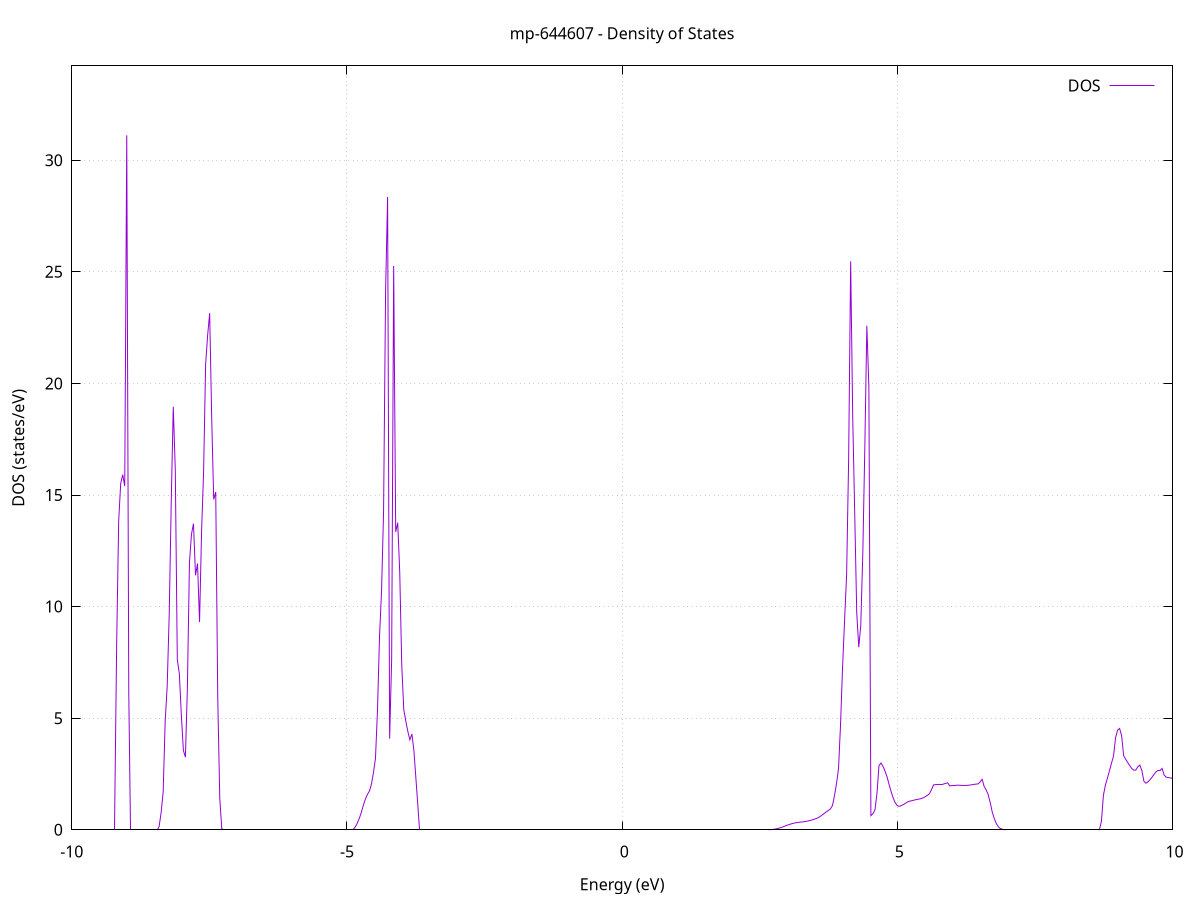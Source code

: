 set title 'mp-644607 - Density of States'
set xlabel 'Energy (eV)'
set ylabel 'DOS (states/eV)'
set grid
set xrange [-10:10]
set yrange [0:34.229]
set xzeroaxis lt -1
set terminal png size 800,600
set output 'mp-644607_dos_gnuplot.png'
plot '-' using 1:2 with lines title 'DOS'
-27.739600 0.000000
-27.702900 0.000000
-27.666100 0.000000
-27.629400 0.000000
-27.592600 0.000000
-27.555900 0.000000
-27.519200 0.000000
-27.482400 0.000000
-27.445700 0.000000
-27.408900 0.000000
-27.372200 0.000000
-27.335500 0.000000
-27.298700 0.000000
-27.262000 0.000000
-27.225200 0.000000
-27.188500 0.000000
-27.151700 0.000000
-27.115000 0.000000
-27.078300 0.000000
-27.041500 0.000000
-27.004800 0.000000
-26.968000 0.000000
-26.931300 0.000000
-26.894600 0.000000
-26.857800 0.000000
-26.821100 0.000000
-26.784300 0.000000
-26.747600 0.000000
-26.710800 0.000000
-26.674100 0.000000
-26.637400 0.000000
-26.600600 0.000000
-26.563900 0.000000
-26.527100 0.000000
-26.490400 0.000000
-26.453700 0.000000
-26.416900 0.000000
-26.380200 0.000000
-26.343400 0.000000
-26.306700 0.000000
-26.269900 0.000000
-26.233200 0.000000
-26.196500 0.000000
-26.159700 0.000000
-26.123000 0.000000
-26.086200 0.000000
-26.049500 0.000000
-26.012700 0.000000
-25.976000 0.000000
-25.939300 0.000000
-25.902500 0.000000
-25.865800 0.000000
-25.829000 0.000000
-25.792300 0.000000
-25.755600 0.000000
-25.718800 0.000000
-25.682100 0.000000
-25.645300 0.000000
-25.608600 0.000000
-25.571800 0.000000
-25.535100 0.000000
-25.498400 0.000000
-25.461600 0.000000
-25.424900 0.000000
-25.388100 0.000000
-25.351400 0.000000
-25.314700 0.000000
-25.277900 0.000000
-25.241200 0.000000
-25.204400 0.000000
-25.167700 0.000000
-25.130900 0.000000
-25.094200 0.000000
-25.057500 0.000000
-25.020700 0.000000
-24.984000 0.000000
-24.947200 0.000000
-24.910500 0.000000
-24.873700 0.000000
-24.837000 0.000000
-24.800300 0.000000
-24.763500 0.000000
-24.726800 0.000000
-24.690000 0.000000
-24.653300 0.000000
-24.616600 0.000000
-24.579800 0.000000
-24.543100 0.000000
-24.506300 0.000000
-24.469600 0.000000
-24.432800 0.000000
-24.396100 0.079300
-24.359400 6.054900
-24.322600 13.967600
-24.285900 25.763000
-24.249100 58.579500
-24.212400 0.000000
-24.175700 0.000000
-24.138900 0.000000
-24.102200 0.000000
-24.065400 0.000000
-24.028700 0.000000
-23.991900 0.000000
-23.955200 0.000000
-23.918500 0.000000
-23.881700 0.000000
-23.845000 0.000000
-23.808200 0.000000
-23.771500 0.000000
-23.734800 0.000000
-23.698000 0.000000
-23.661300 0.000000
-23.624500 0.000000
-23.587800 0.000000
-23.551000 0.000000
-23.514300 0.000000
-23.477600 0.000000
-23.440800 0.000000
-23.404100 0.000000
-23.367300 0.000000
-23.330600 0.000000
-23.293800 49.727400
-23.257100 46.551300
-23.220400 0.000000
-23.183600 0.000000
-23.146900 0.000000
-23.110100 0.000000
-23.073400 0.000000
-23.036700 0.000000
-22.999900 0.000000
-22.963200 0.000000
-22.926400 0.000000
-22.889700 0.000000
-22.852900 0.000000
-22.816200 0.000000
-22.779500 0.000000
-22.742700 0.000000
-22.706000 0.000000
-22.669200 0.000000
-22.632500 0.000000
-22.595800 0.000000
-22.559000 0.000000
-22.522300 0.000000
-22.485500 0.000000
-22.448800 0.000000
-22.412000 0.000000
-22.375300 0.000000
-22.338600 0.000000
-22.301800 0.000000
-22.265100 0.000000
-22.228300 0.000000
-22.191600 0.000000
-22.154800 0.000000
-22.118100 0.000000
-22.081400 0.000000
-22.044600 0.000000
-22.007900 0.000000
-21.971100 0.000000
-21.934400 0.000000
-21.897700 0.000000
-21.860900 0.000000
-21.824200 0.000000
-21.787400 0.000000
-21.750700 0.000000
-21.713900 0.000000
-21.677200 0.000000
-21.640500 0.000000
-21.603700 0.000000
-21.567000 0.000000
-21.530200 0.000000
-21.493500 0.000000
-21.456800 0.000000
-21.420000 0.000000
-21.383300 0.000000
-21.346500 0.000000
-21.309800 0.000000
-21.273000 0.000000
-21.236300 0.000000
-21.199600 0.000000
-21.162800 0.000000
-21.126100 0.000000
-21.089300 0.000000
-21.052600 0.000000
-21.015900 0.000000
-20.979100 0.000000
-20.942400 0.000000
-20.905600 0.000000
-20.868900 0.000000
-20.832100 0.000000
-20.795400 0.000000
-20.758700 0.000000
-20.721900 0.000000
-20.685200 0.000000
-20.648400 0.000000
-20.611700 0.000000
-20.574900 0.000000
-20.538200 0.000000
-20.501500 0.000000
-20.464700 0.000000
-20.428000 0.000000
-20.391200 0.000000
-20.354500 0.000000
-20.317800 0.000000
-20.281000 0.000000
-20.244300 0.000000
-20.207500 0.000000
-20.170800 0.000000
-20.134000 0.000000
-20.097300 0.000000
-20.060600 0.000000
-20.023800 0.000000
-19.987100 0.000000
-19.950300 0.000000
-19.913600 0.000000
-19.876900 0.000000
-19.840100 0.000000
-19.803400 0.000000
-19.766600 0.000000
-19.729900 0.000000
-19.693100 0.000000
-19.656400 0.000000
-19.619700 0.000000
-19.582900 0.000000
-19.546200 0.000000
-19.509400 0.000000
-19.472700 0.000000
-19.436000 0.000000
-19.399200 0.000000
-19.362500 0.000000
-19.325700 0.000000
-19.289000 0.000000
-19.252200 0.000000
-19.215500 0.000000
-19.178800 0.000000
-19.142000 0.000000
-19.105300 0.000000
-19.068500 0.000000
-19.031800 0.000000
-18.995000 0.000000
-18.958300 0.000000
-18.921600 0.000000
-18.884800 0.000000
-18.848100 0.000000
-18.811300 0.000000
-18.774600 0.000000
-18.737900 0.000000
-18.701100 0.000000
-18.664400 0.000000
-18.627600 0.000000
-18.590900 0.000000
-18.554100 0.000000
-18.517400 0.000000
-18.480700 0.000000
-18.443900 0.000000
-18.407200 0.000000
-18.370400 0.000000
-18.333700 0.000000
-18.297000 0.000000
-18.260200 0.000000
-18.223500 0.000000
-18.186700 0.000000
-18.150000 0.000000
-18.113200 0.000000
-18.076500 0.000000
-18.039800 0.000000
-18.003000 0.000000
-17.966300 0.000000
-17.929500 0.000000
-17.892800 0.000000
-17.856000 0.000000
-17.819300 0.000000
-17.782600 0.000000
-17.745800 0.000000
-17.709100 0.000000
-17.672300 0.000000
-17.635600 0.000000
-17.598900 0.000000
-17.562100 0.000000
-17.525400 0.000000
-17.488600 0.000000
-17.451900 0.000000
-17.415100 0.000000
-17.378400 0.000000
-17.341700 0.000000
-17.304900 0.000000
-17.268200 0.000000
-17.231400 0.000000
-17.194700 0.000000
-17.158000 0.000000
-17.121200 0.000000
-17.084500 0.000000
-17.047700 0.000000
-17.011000 0.000000
-16.974200 0.000000
-16.937500 0.000000
-16.900800 0.000000
-16.864000 0.000000
-16.827300 0.000000
-16.790500 0.000000
-16.753800 0.000000
-16.717100 0.000000
-16.680300 0.000000
-16.643600 0.000000
-16.606800 0.000000
-16.570100 0.000000
-16.533300 0.000000
-16.496600 0.000000
-16.459900 0.000000
-16.423100 0.000000
-16.386400 0.000000
-16.349600 0.000000
-16.312900 0.000000
-16.276100 0.000000
-16.239400 0.000000
-16.202700 0.000000
-16.165900 0.000000
-16.129200 0.000000
-16.092400 0.000000
-16.055700 0.000000
-16.019000 0.000000
-15.982200 0.000000
-15.945500 0.000000
-15.908700 0.000000
-15.872000 0.000000
-15.835200 0.000000
-15.798500 0.000000
-15.761800 0.000000
-15.725000 0.000000
-15.688300 0.000000
-15.651500 0.000000
-15.614800 0.000000
-15.578100 0.000000
-15.541300 0.000000
-15.504600 0.000000
-15.467800 0.000000
-15.431100 0.000000
-15.394300 0.000000
-15.357600 0.000000
-15.320900 0.000000
-15.284100 0.000000
-15.247400 0.000000
-15.210600 0.000000
-15.173900 0.000000
-15.137100 0.000000
-15.100400 0.000000
-15.063700 0.000000
-15.026900 0.000000
-14.990200 0.000000
-14.953400 0.000000
-14.916700 0.000000
-14.880000 0.000000
-14.843200 0.000000
-14.806500 0.000000
-14.769700 0.000000
-14.733000 0.000000
-14.696200 0.000000
-14.659500 0.000000
-14.622800 0.000000
-14.586000 0.000000
-14.549300 0.000000
-14.512500 0.000000
-14.475800 0.000000
-14.439100 0.000000
-14.402300 0.000000
-14.365600 0.000000
-14.328800 0.000000
-14.292100 0.000000
-14.255300 0.000000
-14.218600 0.000000
-14.181900 0.000000
-14.145100 0.000000
-14.108400 0.000000
-14.071600 0.000000
-14.034900 0.000000
-13.998200 0.000000
-13.961400 0.000000
-13.924700 0.000000
-13.887900 0.000000
-13.851200 0.000000
-13.814400 0.000000
-13.777700 0.000000
-13.741000 0.000000
-13.704200 0.000000
-13.667500 0.000000
-13.630700 0.000000
-13.594000 0.000000
-13.557200 0.000000
-13.520500 0.000000
-13.483800 0.000000
-13.447000 0.000000
-13.410300 0.000000
-13.373500 0.000000
-13.336800 0.000000
-13.300100 0.000000
-13.263300 0.000000
-13.226600 0.000000
-13.189800 0.000000
-13.153100 0.000000
-13.116300 0.000000
-13.079600 0.000000
-13.042900 0.000000
-13.006100 0.000000
-12.969400 0.000000
-12.932600 0.000000
-12.895900 0.000000
-12.859200 0.000000
-12.822400 0.000000
-12.785700 0.000000
-12.748900 0.000000
-12.712200 0.000000
-12.675400 0.000000
-12.638700 0.000000
-12.602000 0.000000
-12.565200 0.000000
-12.528500 0.000000
-12.491700 0.000000
-12.455000 0.000000
-12.418300 0.000000
-12.381500 0.000000
-12.344800 0.000000
-12.308000 0.000000
-12.271300 0.000000
-12.234500 0.000000
-12.197800 0.000000
-12.161100 0.000000
-12.124300 0.000000
-12.087600 0.000000
-12.050800 0.000000
-12.014100 0.000000
-11.977300 0.000000
-11.940600 0.000000
-11.903900 0.000000
-11.867100 0.000000
-11.830400 0.000000
-11.793600 0.000000
-11.756900 0.000000
-11.720200 0.000000
-11.683400 0.000000
-11.646700 0.000000
-11.609900 0.000000
-11.573200 0.000000
-11.536400 0.000000
-11.499700 0.000000
-11.463000 0.000000
-11.426200 0.000000
-11.389500 0.000000
-11.352700 0.000000
-11.316000 0.000000
-11.279300 0.000000
-11.242500 0.000000
-11.205800 0.000000
-11.169000 0.000000
-11.132300 0.000000
-11.095500 0.000000
-11.058800 0.000000
-11.022100 0.000000
-10.985300 0.000000
-10.948600 0.000000
-10.911800 0.000000
-10.875100 0.000000
-10.838300 0.000000
-10.801600 0.000000
-10.764900 0.000000
-10.728100 0.000000
-10.691400 0.000000
-10.654600 0.000000
-10.617900 0.000000
-10.581200 0.000000
-10.544400 0.000000
-10.507700 0.000000
-10.470900 0.000000
-10.434200 0.000000
-10.397400 0.000000
-10.360700 0.000000
-10.324000 0.000000
-10.287200 0.000000
-10.250500 0.000000
-10.213700 0.000000
-10.177000 0.000000
-10.140300 0.000000
-10.103500 0.000000
-10.066800 0.000000
-10.030000 0.000000
-9.993300 0.000000
-9.956500 0.000000
-9.919800 0.000000
-9.883100 0.000000
-9.846300 0.000000
-9.809600 0.000000
-9.772800 0.000000
-9.736100 0.000000
-9.699400 0.000000
-9.662600 0.000000
-9.625900 0.000000
-9.589100 0.000000
-9.552400 0.000000
-9.515600 0.000000
-9.478900 0.000000
-9.442200 0.000000
-9.405400 0.000000
-9.368700 0.000000
-9.331900 0.000000
-9.295200 0.000000
-9.258400 0.000000
-9.221700 0.000000
-9.185000 8.262900
-9.148200 13.831900
-9.111500 15.518100
-9.074700 15.913200
-9.038000 15.396500
-9.001300 31.117300
-8.964500 6.107700
-8.927800 0.000000
-8.891000 0.000000
-8.854300 0.000000
-8.817500 0.000000
-8.780800 0.000000
-8.744100 0.000000
-8.707300 0.000000
-8.670600 0.000000
-8.633800 0.000000
-8.597100 0.000000
-8.560400 0.000000
-8.523600 0.000000
-8.486900 0.000000
-8.450100 0.000000
-8.413400 0.139500
-8.376600 0.777300
-8.339900 1.685400
-8.303200 4.851200
-8.266400 6.448000
-8.229700 9.641500
-8.192900 14.683000
-8.156200 18.956100
-8.119400 16.132300
-8.082700 7.620200
-8.046000 6.997700
-8.009200 5.125400
-7.972500 3.558700
-7.935700 3.251800
-7.899000 6.426000
-7.862300 11.969000
-7.825500 13.240000
-7.788800 13.716600
-7.752000 11.403400
-7.715300 11.927400
-7.678500 9.306300
-7.641800 13.388800
-7.605100 16.035600
-7.568300 20.850700
-7.531600 22.157700
-7.494800 23.148800
-7.458100 18.491400
-7.421400 14.804400
-7.384600 15.134600
-7.347900 5.900900
-7.311100 1.403500
-7.274400 0.037800
-7.237600 0.000000
-7.200900 0.000000
-7.164200 0.000000
-7.127400 0.000000
-7.090700 0.000000
-7.053900 0.000000
-7.017200 0.000000
-6.980500 0.000000
-6.943700 0.000000
-6.907000 0.000000
-6.870200 0.000000
-6.833500 0.000000
-6.796700 0.000000
-6.760000 0.000000
-6.723300 0.000000
-6.686500 0.000000
-6.649800 0.000000
-6.613000 0.000000
-6.576300 0.000000
-6.539500 0.000000
-6.502800 0.000000
-6.466100 0.000000
-6.429300 0.000000
-6.392600 0.000000
-6.355800 0.000000
-6.319100 0.000000
-6.282400 0.000000
-6.245600 0.000000
-6.208900 0.000000
-6.172100 0.000000
-6.135400 0.000000
-6.098600 0.000000
-6.061900 0.000000
-6.025200 0.000000
-5.988400 0.000000
-5.951700 0.000000
-5.914900 0.000000
-5.878200 0.000000
-5.841500 0.000000
-5.804700 0.000000
-5.768000 0.000000
-5.731200 0.000000
-5.694500 0.000000
-5.657700 0.000000
-5.621000 0.000000
-5.584300 0.000000
-5.547500 0.000000
-5.510800 0.000000
-5.474000 0.000000
-5.437300 0.000000
-5.400600 0.000000
-5.363800 0.000000
-5.327100 0.000000
-5.290300 0.000000
-5.253600 0.000000
-5.216800 0.000000
-5.180100 0.000000
-5.143400 0.000000
-5.106600 0.000000
-5.069900 0.000000
-5.033100 0.000000
-4.996400 0.000000
-4.959600 0.000000
-4.922900 0.000000
-4.886200 0.017700
-4.849400 0.126700
-4.812700 0.295400
-4.775900 0.511400
-4.739200 0.774000
-4.702500 1.101400
-4.665700 1.367700
-4.629000 1.582800
-4.592200 1.732700
-4.555500 2.040500
-4.518700 2.557100
-4.482000 3.199200
-4.445300 5.361600
-4.408500 8.664700
-4.371800 10.681600
-4.335000 14.250700
-4.298300 24.126200
-4.261600 28.354700
-4.224800 4.084500
-4.188100 7.625400
-4.151300 25.261400
-4.114600 13.350800
-4.077800 13.755700
-4.041100 11.535900
-4.004400 7.361300
-3.967600 5.381100
-3.930900 4.869600
-3.894100 4.407900
-3.857400 4.030600
-3.820600 4.291700
-3.783900 3.554100
-3.747200 2.293400
-3.710400 1.032100
-3.673700 0.000000
-3.636900 0.000000
-3.600200 0.000000
-3.563500 0.000000
-3.526700 0.000000
-3.490000 0.000000
-3.453200 0.000000
-3.416500 0.000000
-3.379700 0.000000
-3.343000 0.000000
-3.306300 0.000000
-3.269500 0.000000
-3.232800 0.000000
-3.196000 0.000000
-3.159300 0.000000
-3.122600 0.000000
-3.085800 0.000000
-3.049100 0.000000
-3.012300 0.000000
-2.975600 0.000000
-2.938800 0.000000
-2.902100 0.000000
-2.865400 0.000000
-2.828600 0.000000
-2.791900 0.000000
-2.755100 0.000000
-2.718400 0.000000
-2.681700 0.000000
-2.644900 0.000000
-2.608200 0.000000
-2.571400 0.000000
-2.534700 0.000000
-2.497900 0.000000
-2.461200 0.000000
-2.424500 0.000000
-2.387700 0.000000
-2.351000 0.000000
-2.314200 0.000000
-2.277500 0.000000
-2.240700 0.000000
-2.204000 0.000000
-2.167300 0.000000
-2.130500 0.000000
-2.093800 0.000000
-2.057000 0.000000
-2.020300 0.000000
-1.983600 0.000000
-1.946800 0.000000
-1.910100 0.000000
-1.873300 0.000000
-1.836600 0.000000
-1.799800 0.000000
-1.763100 0.000000
-1.726400 0.000000
-1.689600 0.000000
-1.652900 0.000000
-1.616100 0.000000
-1.579400 0.000000
-1.542700 0.000000
-1.505900 0.000000
-1.469200 0.000000
-1.432400 0.000000
-1.395700 0.000000
-1.358900 0.000000
-1.322200 0.000000
-1.285500 0.000000
-1.248700 0.000000
-1.212000 0.000000
-1.175200 0.000000
-1.138500 0.000000
-1.101800 0.000000
-1.065000 0.000000
-1.028300 0.000000
-0.991500 0.000000
-0.954800 0.000000
-0.918000 0.000000
-0.881300 0.000000
-0.844600 0.000000
-0.807800 0.000000
-0.771100 0.000000
-0.734300 0.000000
-0.697600 0.000000
-0.660800 0.000000
-0.624100 0.000000
-0.587400 0.000000
-0.550600 0.000000
-0.513900 0.000000
-0.477100 0.000000
-0.440400 0.000000
-0.403700 0.000000
-0.366900 0.000000
-0.330200 0.000000
-0.293400 0.000000
-0.256700 0.000000
-0.219900 0.000000
-0.183200 0.000000
-0.146500 0.000000
-0.109700 0.000000
-0.073000 0.000000
-0.036200 0.000000
0.000500 0.000000
0.037200 0.000000
0.074000 0.000000
0.110700 0.000000
0.147500 0.000000
0.184200 0.000000
0.221000 0.000000
0.257700 0.000000
0.294400 0.000000
0.331200 0.000000
0.367900 0.000000
0.404700 0.000000
0.441400 0.000000
0.478200 0.000000
0.514900 0.000000
0.551600 0.000000
0.588400 0.000000
0.625100 0.000000
0.661900 0.000000
0.698600 0.000000
0.735300 0.000000
0.772100 0.000000
0.808800 0.000000
0.845600 0.000000
0.882300 0.000000
0.919100 0.000000
0.955800 0.000000
0.992500 0.000000
1.029300 0.000000
1.066000 0.000000
1.102800 0.000000
1.139500 0.000000
1.176200 0.000000
1.213000 0.000000
1.249700 0.000000
1.286500 0.000000
1.323200 0.000000
1.360000 0.000000
1.396700 0.000000
1.433400 0.000000
1.470200 0.000000
1.506900 0.000000
1.543700 0.000000
1.580400 0.000000
1.617100 0.000000
1.653900 0.000000
1.690600 0.000000
1.727400 0.000000
1.764100 0.000000
1.800900 0.000000
1.837600 0.000000
1.874300 0.000000
1.911100 0.000000
1.947800 0.000000
1.984600 0.000000
2.021300 0.000000
2.058100 0.000000
2.094800 0.000000
2.131500 0.000000
2.168300 0.000000
2.205000 0.000000
2.241800 0.000000
2.278500 0.000000
2.315200 0.000000
2.352000 0.000000
2.388700 0.000000
2.425500 0.000000
2.462200 0.000000
2.499000 0.000000
2.535700 0.000000
2.572400 0.000000
2.609200 0.000000
2.645900 0.000100
2.682700 0.003200
2.719400 0.010700
2.756100 0.022600
2.792900 0.039000
2.829600 0.059800
2.866400 0.085000
2.903100 0.114600
2.939900 0.147200
2.976600 0.182300
3.013300 0.216800
3.050100 0.247400
3.086800 0.274200
3.123600 0.297100
3.160300 0.316200
3.197100 0.331400
3.233800 0.342400
3.270500 0.351600
3.307300 0.362200
3.344000 0.376700
3.380800 0.394900
3.417500 0.417000
3.454200 0.442900
3.491000 0.472500
3.527700 0.506100
3.564500 0.543800
3.601200 0.600700
3.638000 0.670000
3.674700 0.738100
3.711400 0.805100
3.748200 0.870900
3.784900 0.935500
3.821700 1.086400
3.858400 1.533800
3.895100 2.071000
3.931900 2.744200
3.968600 4.734600
4.005400 7.299800
4.042100 9.408000
4.078900 11.441400
4.115600 16.612400
4.152300 25.469800
4.189100 18.530700
4.225800 14.202300
4.262600 9.720600
4.299300 8.177700
4.336000 9.158400
4.372800 12.378900
4.409500 17.123600
4.446300 22.585700
4.483000 19.856400
4.519800 0.631800
4.556500 0.722100
4.593200 0.884800
4.630000 1.626400
4.666700 2.877900
4.703500 2.992700
4.740200 2.837200
4.777000 2.625100
4.813700 2.366400
4.850400 2.027800
4.887200 1.712200
4.923900 1.430100
4.960700 1.217000
4.997400 1.088200
5.034100 1.048000
5.070900 1.081800
5.107600 1.125800
5.144400 1.180100
5.181100 1.241700
5.217900 1.276600
5.254600 1.298500
5.291300 1.321000
5.328100 1.343300
5.364800 1.362600
5.401600 1.378800
5.438300 1.400000
5.475000 1.437100
5.511800 1.486000
5.548500 1.547400
5.585300 1.621000
5.622000 1.808100
5.658800 2.010300
5.695500 2.023200
5.732200 2.030200
5.769000 2.031400
5.805700 2.026700
5.842500 2.050300
5.879200 2.083600
5.915900 2.100600
5.952700 1.962800
5.989400 1.978700
6.026200 1.985300
6.062900 1.990700
6.099700 1.998200
6.136400 1.993000
6.173100 1.988600
6.209900 1.985600
6.246600 1.987000
6.283400 1.993100
6.320100 2.003900
6.356900 2.019400
6.393600 2.035100
6.430300 2.045700
6.467100 2.056100
6.503800 2.143900
6.540600 2.260500
6.577300 1.945300
6.614000 1.786200
6.650800 1.576400
6.687500 1.225900
6.724300 0.799000
6.761000 0.505400
6.797800 0.284100
6.834500 0.135200
6.871200 0.058700
6.908000 0.027100
6.944700 0.001000
6.981500 0.000000
7.018200 0.000000
7.054900 0.000000
7.091700 0.000000
7.128400 0.000000
7.165200 0.000000
7.201900 0.000000
7.238700 0.000000
7.275400 0.000000
7.312100 0.000000
7.348900 0.000000
7.385600 0.000000
7.422400 0.000000
7.459100 0.000000
7.495900 0.000000
7.532600 0.000000
7.569300 0.000000
7.606100 0.000000
7.642800 0.000000
7.679600 0.000000
7.716300 0.000000
7.753000 0.000000
7.789800 0.000000
7.826500 0.000000
7.863300 0.000000
7.900000 0.000000
7.936800 0.000000
7.973500 0.000000
8.010200 0.000000
8.047000 0.000000
8.083700 0.000000
8.120500 0.000000
8.157200 0.000000
8.193900 0.000000
8.230700 0.000000
8.267400 0.000000
8.304200 0.000000
8.340900 0.000000
8.377700 0.000000
8.414400 0.000000
8.451100 0.000000
8.487900 0.000000
8.524600 0.000000
8.561400 0.000000
8.598100 0.000000
8.634800 0.000000
8.671600 0.004700
8.708300 0.371800
8.745100 1.549900
8.781800 2.013000
8.818600 2.320400
8.855300 2.645600
8.892000 2.987600
8.928800 3.304800
8.965500 4.125300
9.002300 4.468800
9.039000 4.538900
9.075800 4.213500
9.112500 3.319800
9.149200 3.159500
9.186000 3.013000
9.222700 2.874900
9.259500 2.746000
9.296200 2.673100
9.332900 2.675500
9.369700 2.823200
9.406400 2.896900
9.443200 2.657400
9.479900 2.179800
9.516700 2.086100
9.553400 2.144100
9.590100 2.240000
9.626900 2.350500
9.663600 2.478100
9.700400 2.594800
9.737100 2.659000
9.773800 2.653900
9.810600 2.748000
9.847300 2.458600
9.884100 2.356700
9.920800 2.340700
9.957600 2.324600
9.994300 2.307000
10.031000 2.349200
10.067800 2.494100
10.104500 2.646800
10.141300 2.868600
10.178000 3.107600
10.214800 3.327600
10.251500 3.411400
10.288200 3.432000
10.325000 3.414000
10.361700 3.435600
10.398500 3.426200
10.435200 3.539100
10.471900 3.734200
10.508700 3.925000
10.545400 4.166500
10.582200 4.261700
10.618900 4.662600
10.655700 5.275600
10.692400 6.016300
10.729100 5.864600
10.765900 5.267400
10.802600 5.113300
10.839400 5.039000
10.876100 4.999900
10.912800 4.960800
10.949600 4.930400
10.986300 4.902400
11.023100 4.953300
11.059800 5.074200
11.096600 5.432300
11.133300 5.566600
11.170000 5.497200
11.206800 5.425500
11.243500 5.430600
11.280300 5.384000
11.317000 5.324300
11.353700 4.966900
11.390500 4.707700
11.427200 4.469200
11.464000 4.260600
11.500700 4.065200
11.537500 3.883700
11.574200 3.481200
11.610900 3.007100
11.647700 2.572200
11.684400 2.283500
11.721200 2.138800
11.757900 2.008300
11.794700 1.887500
11.831400 1.775700
11.868100 1.671200
11.904900 1.546600
11.941600 1.462900
11.978400 1.381900
12.015100 1.298900
12.051800 1.211500
12.088600 1.126300
12.125300 1.073600
12.162100 1.021700
12.198800 0.970600
12.235600 0.929300
12.272300 0.896400
12.309000 0.863200
12.345800 0.829700
12.382500 0.795900
12.419300 0.761800
12.456000 0.727400
12.492700 0.692700
12.529500 0.657700
12.566200 0.622500
12.603000 0.580500
12.639700 0.538100
12.676500 0.502900
12.713200 0.472300
12.749900 1.384100
12.786700 0.726100
12.823400 0.785000
12.860200 0.848900
12.896900 0.917800
12.933600 0.991800
12.970400 1.070700
13.007100 1.154600
13.043900 1.243500
13.080600 1.321300
13.117400 1.368600
13.154100 1.417400
13.190800 1.444000
13.227600 1.381900
13.264300 1.391800
13.301100 1.405500
13.337800 1.424700
13.374600 1.454400
13.411300 1.512500
13.448000 1.572100
13.484800 1.633400
13.521500 1.696400
13.558300 1.976000
13.595000 2.086400
13.631700 2.201000
13.668500 2.314900
13.705200 2.437300
13.742000 2.579600
13.778700 2.423700
13.815500 2.417900
13.852200 2.466900
13.888900 2.512700
13.925700 2.555500
13.962400 2.514600
13.999200 2.565100
14.035900 2.620000
14.072600 2.681700
14.109400 2.774600
14.146100 2.964300
14.182900 2.974900
14.219600 2.856400
14.256400 2.860900
14.293100 2.850100
14.329800 2.930300
14.366600 3.018300
14.403300 3.088400
14.440100 3.136200
14.476800 3.162800
14.513600 3.168300
14.550300 3.131500
14.587000 3.242000
14.623800 3.379200
14.660500 3.304600
14.697300 2.211400
14.734000 1.805300
14.770700 1.532800
14.807500 1.321500
14.844200 1.261600
14.881000 1.378500
14.917700 1.538200
14.954500 1.718000
14.991200 1.918200
15.027900 2.149900
15.064700 2.414900
15.101400 2.725100
15.138200 2.912900
15.174900 2.831800
15.211600 3.004000
15.248400 2.835700
15.285100 2.870200
15.321900 2.991300
15.358600 3.057400
15.395400 3.081100
15.432100 3.091900
15.468800 3.111400
15.505600 3.148500
15.542300 3.183000
15.579100 3.207600
15.615800 3.263800
15.652500 3.282300
15.689300 3.291500
15.726000 3.292000
15.762800 3.283800
15.799500 3.267000
15.836300 3.241500
15.873000 3.223400
15.909700 3.506900
15.946500 3.702900
15.983200 3.662400
16.020000 3.497500
16.056700 3.313300
16.093500 2.861900
16.130200 2.646300
16.166900 2.467900
16.203700 2.319900
16.240400 2.690900
16.277200 1.986400
16.313900 1.842100
16.350600 1.751700
16.387400 1.693200
16.424100 1.652500
16.460900 1.612600
16.497600 1.573400
16.534400 1.556600
16.571100 1.575300
16.607800 1.636600
16.644600 1.684900
16.681300 1.698700
16.718100 1.692200
16.754800 1.682300
16.791500 1.673100
16.828300 1.673100
16.865000 1.624900
16.901800 1.640500
16.938500 1.656500
16.975300 1.671400
17.012000 1.684400
17.048700 1.695600
17.085500 1.705000
17.122200 1.712600
17.159000 1.718300
17.195700 1.722300
17.232500 1.734000
17.269200 1.775700
17.305900 1.889300
17.342700 2.009600
17.379400 2.131900
17.416200 2.281700
17.452900 2.440200
17.489600 2.517700
17.526400 2.625600
17.563100 2.758300
17.599900 3.017100
17.636600 3.076200
17.673400 3.047900
17.710100 2.970300
17.746800 2.936000
17.783600 2.936100
17.820300 2.940200
17.857100 2.948500
17.893800 3.117800
17.930500 5.169300
17.967300 4.012800
18.004000 3.561400
18.040800 3.564000
18.077500 3.670500
18.114300 3.791300
18.151000 3.947200
18.187700 3.766000
18.224500 3.730900
18.261200 3.768000
18.298000 3.809800
18.334700 3.845100
18.371400 3.876300
18.408200 3.917800
18.444900 4.178500
18.481700 4.460000
18.518400 4.408400
18.555200 4.303400
18.591900 4.225200
18.628600 3.810400
18.665400 3.804500
18.702100 3.848400
18.738900 3.993600
18.775600 3.915000
18.812400 3.815600
18.849100 3.534200
18.885800 3.281400
18.922600 3.119000
18.959300 3.061200
18.996100 3.010600
19.032800 2.956000
19.069500 3.322700
19.106300 3.123800
19.143000 3.076100
19.179800 3.192500
19.216500 3.119100
19.253300 2.915600
19.290000 2.827100
19.326700 2.855500
19.363500 2.891800
19.400200 2.943100
19.437000 3.237700
19.473700 3.322900
19.510400 3.741200
19.547200 3.414100
19.583900 3.227500
19.620700 3.098900
19.657400 2.976500
19.694200 2.844800
19.730900 2.657200
19.767600 2.554000
19.804400 2.563200
19.841100 2.599900
19.877900 2.679200
19.914600 2.792500
19.951300 2.917600
19.988100 3.015500
20.024800 3.118100
20.061600 3.251300
20.098300 3.382100
20.135100 3.444600
20.171800 3.812500
20.208500 4.632500
20.245300 5.174400
20.282000 3.746500
20.318800 3.328600
20.355500 2.985600
20.392300 3.028500
20.429000 3.242400
20.465700 3.523000
20.502500 3.538800
20.539200 3.462800
20.576000 3.354200
20.612700 3.258400
20.649400 3.220100
20.686200 3.208600
20.722900 3.189100
20.759700 3.255300
20.796400 3.279800
20.833200 3.313300
20.869900 3.356500
20.906600 3.435900
20.943400 3.462600
20.980100 3.318500
21.016900 3.149600
21.053600 3.005100
21.090300 2.908600
21.127100 2.886400
21.163800 2.909200
21.200600 2.884900
21.237300 2.812900
21.274100 2.531700
21.310800 2.230100
21.347500 2.018800
21.384300 1.933900
21.421000 1.864300
21.457800 1.751900
21.494500 1.645500
21.531300 1.534800
21.568000 1.413100
21.604700 1.280400
21.641500 1.094100
21.678200 1.040100
21.715000 1.004200
21.751700 0.995500
21.788400 1.032900
21.825200 1.115300
21.861900 1.244500
21.898700 1.313800
21.935400 1.466300
21.972200 1.564100
22.008900 2.051200
22.045600 2.854200
22.082400 3.477900
22.119100 3.766200
22.155900 3.996700
22.192600 4.073200
22.229300 4.144600
22.266100 4.618300
22.302800 3.083200
22.339600 2.965200
22.376300 2.858100
22.413100 2.763500
22.449800 2.684100
22.486500 3.122600
22.523300 3.087500
22.560000 3.080700
22.596800 3.047500
22.633500 2.998300
22.670200 2.979800
22.707000 2.992600
22.743700 3.000600
22.780500 2.983400
22.817200 2.760500
22.854000 3.575600
22.890700 1.919300
22.927400 1.817400
22.964200 1.776100
23.000900 1.741800
23.037700 1.727800
23.074400 1.695000
23.111200 2.149800
23.147900 2.929000
23.184600 2.250900
23.221400 2.259200
23.258100 2.373200
23.294900 2.572100
23.331600 2.789300
23.368300 2.975500
23.405100 3.075300
23.441800 3.144200
23.478600 3.303700
23.515300 3.437200
23.552100 3.533500
23.588800 3.654800
23.625500 3.371600
23.662300 3.648800
23.699000 3.936300
23.735800 4.356000
23.772500 5.025500
23.809200 5.873600
23.846000 6.573400
23.882700 6.042500
23.919500 4.791800
23.956200 3.654000
23.993000 3.406200
24.029700 3.336600
24.066400 3.349700
24.103200 4.397200
24.139900 4.026100
24.176700 3.383800
24.213400 3.046700
24.250200 2.904500
24.286900 2.819600
24.323600 2.828700
24.360400 2.811600
24.397100 2.547000
24.433900 2.642900
24.470600 2.779100
24.507300 3.007400
24.544100 4.277500
24.580800 4.672600
24.617600 5.010800
24.654300 5.383800
24.691100 5.355100
24.727800 6.739800
24.764500 6.670000
24.801300 6.085700
24.838000 6.032400
24.874800 6.081600
24.911500 5.467300
24.948200 4.675400
24.985000 4.641500
25.021700 4.717900
25.058500 5.232800
25.095200 4.891300
25.132000 4.280600
25.168700 3.948200
25.205400 3.803000
25.242200 3.682300
25.278900 3.876700
25.315700 3.889000
25.352400 3.954400
25.389100 4.039300
25.425900 4.157900
25.462600 3.994600
25.499400 3.858100
25.536100 3.765400
25.572900 3.449300
25.609600 3.071600
25.646300 2.927300
25.683100 2.821700
25.719800 2.756900
25.756600 2.849700
25.793300 3.309300
25.830100 4.084700
25.866800 3.884900
25.903500 4.290100
25.940300 4.682700
25.977000 4.965600
26.013800 5.173100
26.050500 5.407500
26.087200 5.634700
26.124000 5.752300
26.160700 5.762900
26.197500 5.663000
26.234200 5.528500
26.271000 5.167200
26.307700 4.956500
26.344400 4.555300
26.381200 4.171600
26.417900 4.142400
26.454700 4.473900
26.491400 4.370200
26.528100 4.444100
26.564900 4.898600
26.601600 5.134300
26.638400 5.191300
26.675100 5.082700
26.711900 4.821800
26.748600 4.762000
26.785300 4.728100
26.822100 4.684400
26.858800 4.675200
26.895600 4.704200
26.932300 5.140300
26.969000 2.676800
27.005800 2.286000
27.042500 1.922800
27.079300 1.589400
27.116000 1.696600
27.152800 2.097500
27.189500 2.406500
27.226200 2.753600
27.263000 3.158400
27.299700 3.469300
27.336500 3.740500
27.373200 3.743000
27.410000 3.807900
27.446700 4.050800
27.483400 4.547600
27.520200 5.791600
27.556900 6.109400
27.593700 6.003600
27.630400 4.861700
27.667100 4.655400
27.703900 4.432000
27.740600 4.426800
27.777400 4.105600
27.814100 3.785600
27.850900 3.499200
27.887600 3.264200
27.924300 3.043900
27.961100 2.765100
27.997800 2.533500
28.034600 2.448400
28.071300 2.431900
28.108000 2.563700
28.144800 2.844600
28.181500 3.231600
28.218300 3.703600
28.255000 4.223600
28.291800 4.729900
28.328500 5.463100
28.365200 5.967800
28.402000 5.710700
28.438700 5.501200
28.475500 4.714100
28.512200 4.271600
28.549000 4.538900
28.585700 4.898500
28.622400 5.353300
28.659200 5.892700
28.695900 7.064300
28.732700 6.968800
28.769400 6.600400
28.806100 6.166800
28.842900 5.544600
28.879600 5.594000
28.916400 5.690600
28.953100 5.923700
28.989900 6.273200
29.026600 5.885700
29.063300 6.219800
29.100100 8.429100
29.136800 7.374500
29.173600 6.699200
29.210300 5.819900
29.247000 4.768500
29.283800 3.306600
29.320500 2.620500
29.357300 2.467900
29.394000 2.979400
29.430800 4.058900
29.467500 4.929600
29.504200 4.697400
29.541000 4.514900
29.577700 4.314800
29.614500 4.375200
29.651200 4.132100
29.687900 4.380400
29.724700 4.700300
29.761400 5.043700
29.798200 5.122600
29.834900 5.270500
29.871700 5.407800
29.908400 5.672000
29.945100 5.973500
29.981900 6.118500
30.018600 5.989400
30.055400 5.827400
30.092100 5.624400
30.128900 4.903200
30.165600 4.752300
30.202300 4.615600
30.239100 4.488200
30.275800 5.423500
30.312600 6.953300
30.349300 6.427500
30.386000 5.121800
30.422800 3.988300
30.459500 2.530700
30.496300 1.922400
30.533000 1.873100
30.569800 4.080700
30.606500 6.608500
30.643200 7.475500
30.680000 7.742100
30.716700 6.927500
30.753500 6.047400
30.790200 5.679000
30.826900 5.692000
30.863700 6.098700
30.900400 6.212700
30.937200 5.798100
30.973900 5.358200
31.010700 3.508300
31.047400 2.795700
31.084100 2.373800
31.120900 2.050100
31.157600 1.784200
31.194400 1.533800
31.231100 1.319400
31.267900 1.216700
31.304600 1.146100
31.341300 1.146500
31.378100 1.198100
31.414800 1.257400
31.451600 1.684700
31.488300 2.118800
31.525000 2.804100
31.561800 3.862800
31.598500 4.841600
31.635300 5.752700
31.672000 6.586100
31.708800 6.210700
31.745500 6.291100
31.782200 6.420500
31.819000 6.116700
31.855700 5.543700
31.892500 4.990500
31.929200 5.038600
31.965900 5.214700
32.002700 4.480600
32.039400 3.958700
32.076200 3.593600
32.112900 3.289100
32.149700 3.088800
32.186400 2.907100
32.223100 2.651200
32.259900 2.357400
32.296600 2.085100
32.333400 1.833600
32.370100 1.594000
32.406800 1.392300
32.443600 1.279300
32.480300 1.217300
32.517100 1.194300
32.553800 1.206900
32.590600 1.235000
32.627300 1.277500
32.664000 1.349200
32.700800 1.461800
32.737500 1.613000
32.774300 1.802200
32.811000 2.595300
32.847800 3.835300
32.884500 5.093900
32.921200 5.606100
32.958000 6.019000
32.994700 6.431500
33.031500 6.827100
33.068200 7.112700
33.104900 7.311500
33.141700 6.816900
33.178400 6.185700
33.215200 5.482900
33.251900 4.968000
33.288700 4.530400
33.325400 4.348100
33.362100 4.556100
33.398900 4.759200
33.435600 5.054600
33.472400 4.282200
33.509100 3.796700
33.545800 3.801300
33.582600 3.841600
33.619300 3.915700
33.656100 4.016500
33.692800 4.146800
33.729600 4.271000
33.766300 4.377300
33.803000 4.456600
33.839800 4.470200
33.876500 4.441600
33.913300 4.397500
33.950000 4.442900
33.986700 4.288200
34.023500 4.126400
34.060200 3.980900
34.097000 3.841400
34.133700 3.647900
34.170500 3.452300
34.207200 3.260900
34.243900 3.069500
34.280700 2.902100
34.317400 2.918600
34.354200 3.005300
34.390900 3.064600
34.427700 3.142300
34.464400 3.284800
34.501100 3.405800
34.537900 3.401400
34.574600 3.543400
34.611400 3.668500
34.648100 3.776400
34.684800 3.867400
34.721600 3.952700
34.758300 4.325300
34.795100 4.955900
34.831800 5.653600
34.868600 5.159600
34.905300 8.143000
34.942000 5.154800
34.978800 4.283900
35.015500 3.823600
35.052300 3.660500
35.089000 3.515000
35.125700 3.399200
35.162500 3.315500
35.199200 3.311100
35.236000 3.410900
35.272700 3.842900
35.309500 3.090400
35.346200 3.129500
35.382900 3.314700
35.419700 3.256600
35.456400 3.158400
35.493200 3.329800
35.529900 3.672800
35.566700 4.013200
35.603400 4.343500
35.640100 4.490700
35.676900 4.505700
35.713600 4.487200
35.750400 4.453300
35.787100 4.455400
35.823800 4.497400
35.860600 4.638400
35.897300 4.617300
35.934100 4.409700
35.970800 4.414500
36.007600 4.333200
36.044300 4.265100
36.081000 4.203900
36.117800 4.174700
36.154500 4.171300
36.191300 4.227200
36.228000 4.196400
36.264700 4.270100
36.301500 4.402400
36.338200 4.907100
36.375000 5.081100
36.411700 5.176900
36.448500 5.207300
36.485200 5.169500
36.521900 5.123800
36.558700 5.079700
36.595400 5.026500
36.632200 4.946400
36.668900 4.827700
36.705600 4.687100
36.742400 4.501800
36.779100 4.371000
36.815900 4.380900
36.852600 4.232700
36.889400 4.101600
36.926100 3.810100
36.962800 3.584000
36.999600 3.345100
37.036300 3.095500
37.073100 2.818300
37.109800 2.603600
37.146600 2.400100
37.183300 2.205400
37.220000 2.054100
37.256800 1.912900
37.293500 1.771700
37.330300 1.656500
37.367000 1.574300
37.403700 1.711300
37.440500 1.775000
37.477200 1.895200
37.514000 2.025000
37.550700 2.158600
37.587500 2.294800
37.624200 2.433800
37.660900 2.582300
37.697700 2.987700
37.734400 3.223500
37.771200 3.641600
37.807900 3.766000
37.844600 4.435300
37.881400 4.434200
37.918100 4.524600
37.954900 4.841600
37.991600 5.150400
38.028400 5.365800
38.065100 5.342600
38.101800 5.188000
38.138600 4.849200
38.175300 4.319600
38.212100 3.931700
38.248800 3.915300
38.285500 3.883900
38.322300 3.860700
38.359000 3.846100
38.395800 3.815800
38.432500 3.676400
38.469300 3.372600
38.506000 3.141000
38.542700 3.061700
38.579500 3.072500
38.616200 3.142500
38.653000 3.212600
38.689700 3.982000
38.726500 3.870700
38.763200 3.805700
38.799900 3.890100
38.836700 4.023400
38.873400 4.659700
38.910200 4.714700
38.946900 4.889000
38.983600 5.144000
39.020400 6.996100
39.057100 5.486100
39.093900 4.662700
39.130600 4.534400
39.167400 5.662300
39.204100 5.153000
39.240800 4.661500
39.277600 4.142100
39.314300 3.998700
39.351100 3.927000
39.387800 3.723700
39.424500 3.951700
39.461300 3.742900
39.498000 3.590800
39.534800 3.525200
39.571500 3.341200
39.608300 3.533700
39.645000 3.486500
39.681700 3.493500
39.718500 3.539000
39.755200 3.413600
39.792000 3.293600
39.828700 3.308300
39.865500 3.370900
39.902200 3.491100
39.938900 3.313100
39.975700 3.435200
40.012400 3.631800
40.049200 3.642300
40.085900 3.645600
40.122600 3.498400
40.159400 3.495700
40.196100 3.526200
40.232900 3.578400
40.269600 3.656000
40.306400 3.432900
40.343100 3.460900
40.379800 3.400100
40.416600 3.504100
40.453300 3.488200
40.490100 3.447400
40.526800 3.426500
40.563500 3.550000
40.600300 3.740500
40.637000 3.946200
40.673800 3.707300
40.710500 3.814100
40.747300 3.959600
40.784000 3.635700
40.820700 3.676500
40.857500 3.745000
40.894200 3.597000
40.931000 3.513400
40.967700 3.445900
41.004400 3.415900
41.041200 3.483700
41.077900 3.538700
41.114700 3.727900
41.151400 3.912800
41.188200 3.981100
41.224900 3.995900
41.261600 3.999800
41.298400 4.573000
41.335100 3.776600
41.371900 3.834500
41.408600 3.920400
41.445400 3.986000
41.482100 4.030500
41.518800 3.899800
41.555600 3.672700
41.592300 3.495400
41.629100 3.311400
41.665800 3.134400
41.702500 4.021800
41.739300 2.620800
41.776000 1.995900
41.812800 1.694300
41.849500 1.443600
41.886300 1.224400
41.923000 1.032600
41.959700 0.868300
41.996500 0.723100
42.033200 0.597500
42.070000 0.486900
42.106700 0.421400
42.143400 0.364500
42.180200 0.312200
42.216900 0.264500
42.253700 0.219100
42.290400 0.174400
42.327200 0.130100
42.363900 0.050400
42.400600 0.000200
42.437400 0.000000
42.474100 0.000000
42.510900 0.000000
42.547600 0.000000
42.584400 0.000000
42.621100 0.000000
42.657800 0.000000
42.694600 0.000000
42.731300 0.000000
42.768100 0.000000
42.804800 0.000000
42.841500 0.000000
42.878300 0.000000
42.915000 0.000000
42.951800 0.000000
42.988500 0.000000
43.025300 0.000000
43.062000 0.000000
43.098700 0.000000
43.135500 0.000000
43.172200 0.000000
43.209000 0.000000
43.245700 0.000000
43.282400 0.000000
43.319200 0.000000
43.355900 0.000000
43.392700 0.000000
43.429400 0.000000
43.466200 0.000000
43.502900 0.000000
43.539600 0.000000
43.576400 0.000000
43.613100 0.000000
43.649900 0.000000
43.686600 0.000000
43.723300 0.000000
43.760100 0.000000
43.796800 0.000000
43.833600 0.000000
43.870300 0.000000
43.907100 0.000000
43.943800 0.000000
43.980500 0.000000
44.017300 0.000000
44.054000 0.000000
44.090800 0.000000
44.127500 0.000000
44.164300 0.000000
44.201000 0.000000
44.237700 0.000000
44.274500 0.000000
44.311200 0.000000
44.348000 0.000000
44.384700 0.000000
44.421400 0.000000
44.458200 0.000000
44.494900 0.000000
44.531700 0.000000
44.568400 0.000000
44.605200 0.000000
44.641900 0.000000
44.678600 0.000000
44.715400 0.000000
44.752100 0.000000
44.788900 0.000000
44.825600 0.000000
44.862300 0.000000
44.899100 0.000000
44.935800 0.000000
44.972600 0.000000
45.009300 0.000000
45.046100 0.000000
45.082800 0.000000
45.119500 0.000000
45.156300 0.000000
45.193000 0.000000
45.229800 0.000000
45.266500 0.000000
45.303200 0.000000
45.340000 0.000000
45.376700 0.000000
45.413500 0.000000
45.450200 0.000000
45.487000 0.000000
45.523700 0.000000
45.560400 0.000000
45.597200 0.000000
45.633900 0.000000
45.670700 0.000000
45.707400 0.000000
45.744200 0.000000
e
